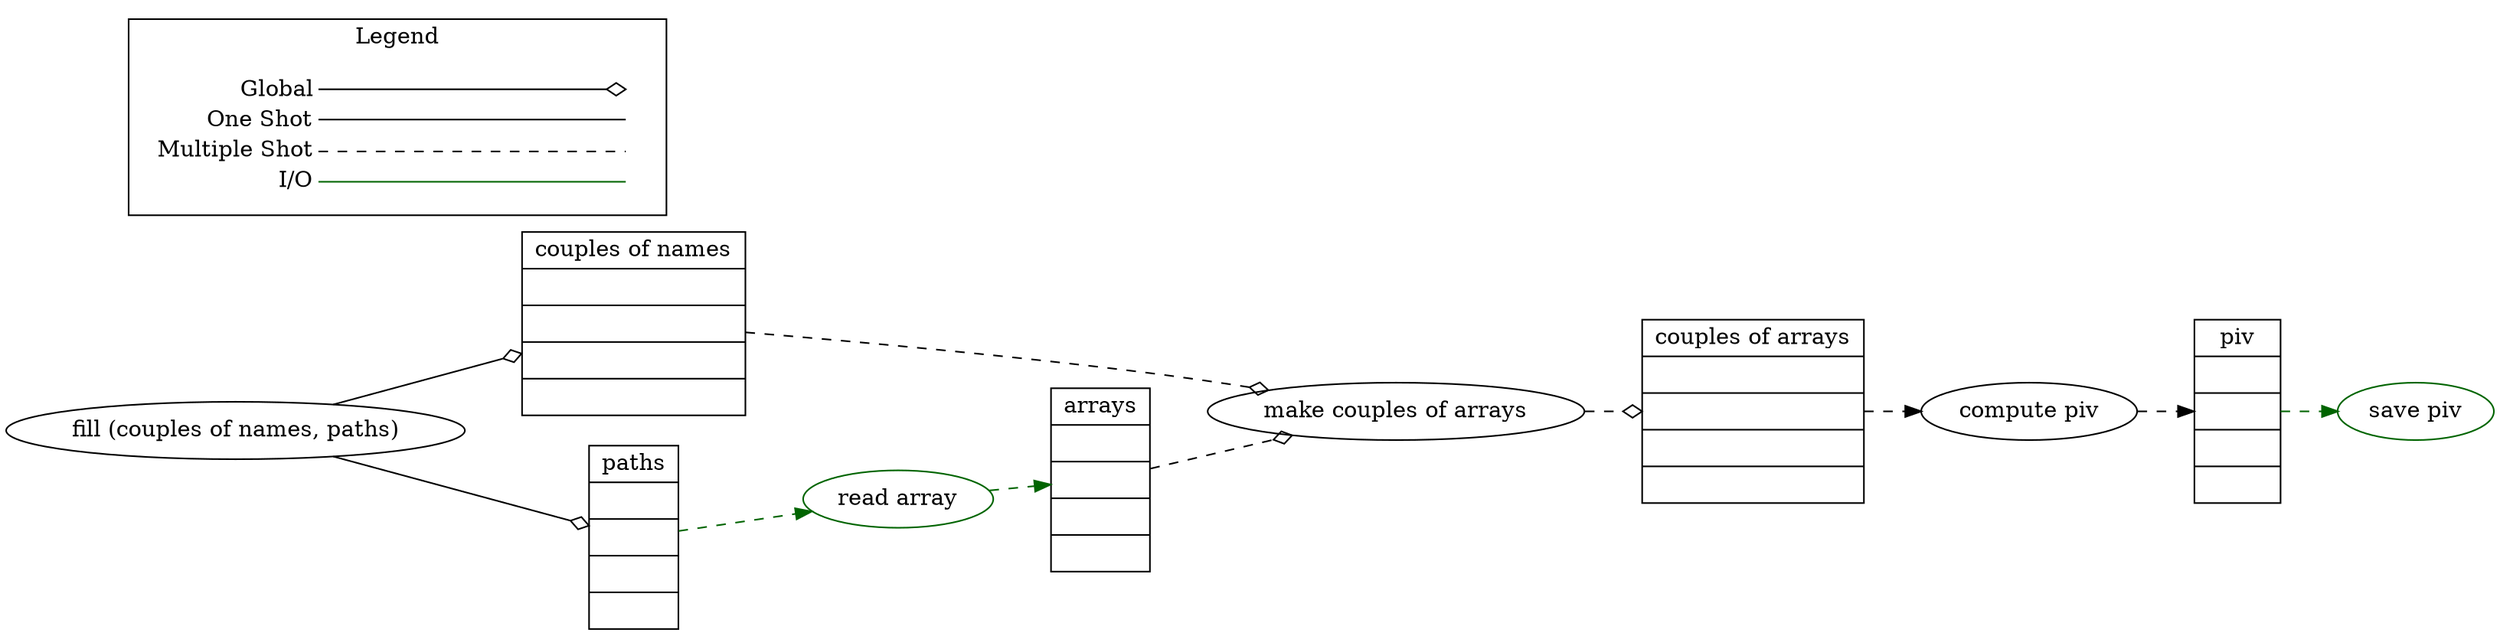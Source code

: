 digraph {
rankdir = LR
compound=true

node [shape="record"]
"couples of names"                       [label="<f0> couples of names|<f1>|<f2>|<f3>|<f4>"]
"paths"                                  [label="<f0> paths|<f1>|<f2>|<f3>|<f4>"]
"arrays"                                 [label="<f0> arrays|<f1>|<f2>|<f3>|<f4>"]
"couples of arrays"                      [label="<f0> couples of arrays|<f1>|<f2>|<f3>|<f4>"]
"piv"                                    [label="<f0> piv|<f1>|<f2>|<f3>|<f4>"]

node [shape="ellipse"]
"fill (couples of names, paths)"         [label="fill (couples of names, paths)",color = "Black"]
"read array"                             [label="read array",color = "DarkGreen"]
"make couples of arrays"                 [label="make couples of arrays",color = "Black"]
"compute piv"                            [label="compute piv",color = "Black"]
"save piv"                               [label="save piv",color = "DarkGreen"]

"fill (couples of names, paths)"         -> "couples of names" [arrowhead = "odiamond", style = "filled", color = "Black"]
"fill (couples of names, paths)"         -> "paths" [arrowhead = "odiamond", style = "filled", color = "Black"]
"paths"                                  -> "read array" [arrowhead = "normal", style = "dashed", color = "DarkGreen"]
"read array"                             -> "arrays" [arrowhead = "normal", style = "dashed", color = "DarkGreen"]
"couples of names"                       -> "make couples of arrays" [arrowhead = "odiamond", style = "dashed", color = "Black"]
"arrays"                                 -> "make couples of arrays" [arrowhead = "odiamond", style = "dashed", color = "Black"]
"make couples of arrays"                 -> "couples of arrays" [arrowhead = "odiamond", style = "dashed", color = "Black"]
"couples of arrays"                      -> "compute piv" [arrowhead = "normal", style = "dashed", color = "Black"]
"compute piv"                            -> "piv" [arrowhead = "normal", style = "dashed", color = "Black"]
"piv"                                    -> "save piv" [arrowhead = "normal", style = "dashed", color = "DarkGreen"]

 subgraph cluster_01 {
 node [height="0px", width="0px",shape=none,];
 edge [ minlen = 1,];
 label = "Legend";
 key [label=<<table border="0" cellpadding="2" cellspacing="0" cellborder="0">
 <tr><td align="right" port="i1">Global</td></tr>
 <tr><td align="right" port="i2">One Shot</td></tr>
 <tr><td align="right" port="i3">Multiple Shot</td></tr>
 <tr><td align="right" port="i4">I/O</td></tr>
 </table>>]
 key2 [label=<<table border="0" cellpadding="2" cellspacing="0" cellborder="0">
<tr><td port="i1">&nbsp;</td></tr>
<tr><td port="i2">&nbsp;</td></tr>
<tr><td port="i3">&nbsp;</td></tr>
<tr><td port="i4">&nbsp;</td></tr>
 </table>>]
  key:i1:e -> key2:i1:w [arrowhead = "odiamond"]
  key:i2:e -> key2:i2:w [arrowhead = "none"]
  key:i3:e -> key2:i3:w [style = "dashed", arrowhead = "none"]
  key:i4:e -> key2:i4:w [arrowhead = "none", color="DarkGreen"]
 }
}
